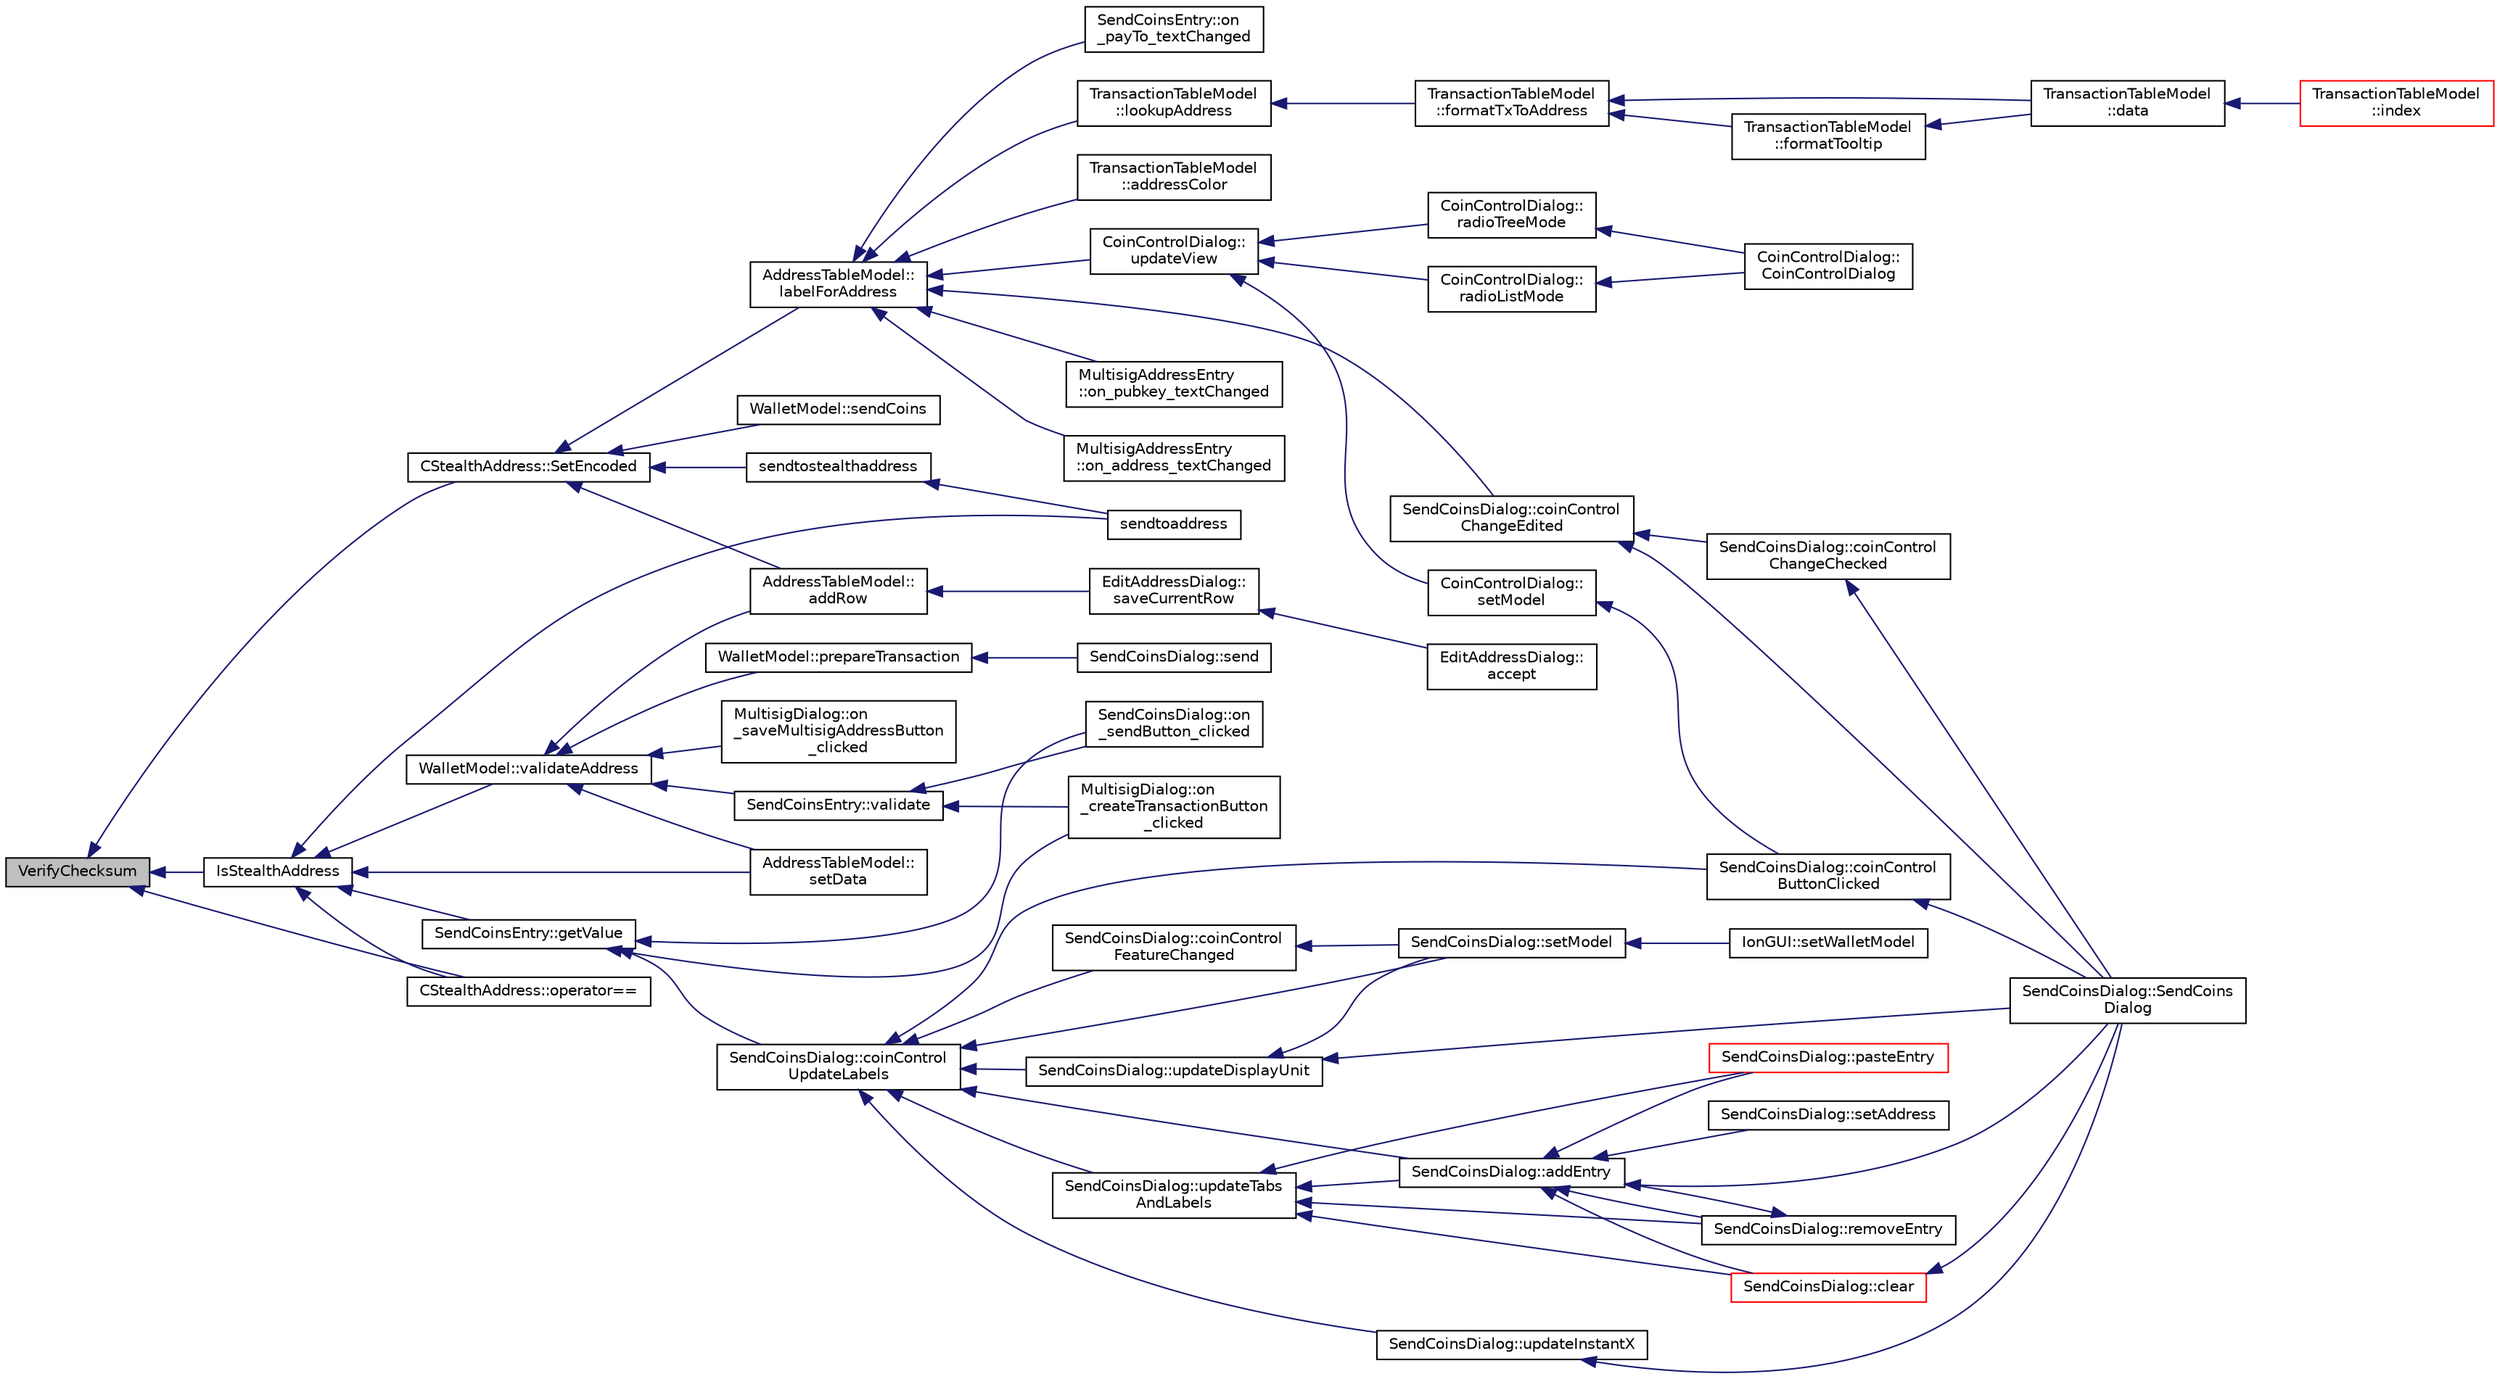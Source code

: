 digraph "VerifyChecksum"
{
  edge [fontname="Helvetica",fontsize="10",labelfontname="Helvetica",labelfontsize="10"];
  node [fontname="Helvetica",fontsize="10",shape=record];
  rankdir="LR";
  Node118 [label="VerifyChecksum",height=0.2,width=0.4,color="black", fillcolor="grey75", style="filled", fontcolor="black"];
  Node118 -> Node119 [dir="back",color="midnightblue",fontsize="10",style="solid",fontname="Helvetica"];
  Node119 [label="CStealthAddress::SetEncoded",height=0.2,width=0.4,color="black", fillcolor="white", style="filled",URL="$d6/d37/class_c_stealth_address.html#aa3f4655dced125bf698c208b6e7ac4b8"];
  Node119 -> Node120 [dir="back",color="midnightblue",fontsize="10",style="solid",fontname="Helvetica"];
  Node120 [label="AddressTableModel::\laddRow",height=0.2,width=0.4,color="black", fillcolor="white", style="filled",URL="$d9/ded/class_address_table_model.html#a08ab9ae401a18d193f0e39551de81280"];
  Node120 -> Node121 [dir="back",color="midnightblue",fontsize="10",style="solid",fontname="Helvetica"];
  Node121 [label="EditAddressDialog::\lsaveCurrentRow",height=0.2,width=0.4,color="black", fillcolor="white", style="filled",URL="$da/db7/class_edit_address_dialog.html#a8494a551799cd1f4c253e557424c206c"];
  Node121 -> Node122 [dir="back",color="midnightblue",fontsize="10",style="solid",fontname="Helvetica"];
  Node122 [label="EditAddressDialog::\laccept",height=0.2,width=0.4,color="black", fillcolor="white", style="filled",URL="$da/db7/class_edit_address_dialog.html#ac52b71129806bccf6533d0e9441393b6"];
  Node119 -> Node123 [dir="back",color="midnightblue",fontsize="10",style="solid",fontname="Helvetica"];
  Node123 [label="AddressTableModel::\llabelForAddress",height=0.2,width=0.4,color="black", fillcolor="white", style="filled",URL="$d9/ded/class_address_table_model.html#afcdbfc17ac480f5a57382cbcf096ccb3"];
  Node123 -> Node124 [dir="back",color="midnightblue",fontsize="10",style="solid",fontname="Helvetica"];
  Node124 [label="CoinControlDialog::\lupdateView",height=0.2,width=0.4,color="black", fillcolor="white", style="filled",URL="$dd/dfb/class_coin_control_dialog.html#aadea33050e5c1efd5eae8d2fcfa721f9"];
  Node124 -> Node125 [dir="back",color="midnightblue",fontsize="10",style="solid",fontname="Helvetica"];
  Node125 [label="CoinControlDialog::\lsetModel",height=0.2,width=0.4,color="black", fillcolor="white", style="filled",URL="$dd/dfb/class_coin_control_dialog.html#a4c34a48574814089c54f763a22f5317a"];
  Node125 -> Node126 [dir="back",color="midnightblue",fontsize="10",style="solid",fontname="Helvetica"];
  Node126 [label="SendCoinsDialog::coinControl\lButtonClicked",height=0.2,width=0.4,color="black", fillcolor="white", style="filled",URL="$d6/de6/class_send_coins_dialog.html#a59d757d9e4bea5b380eb480fd79cfb49"];
  Node126 -> Node127 [dir="back",color="midnightblue",fontsize="10",style="solid",fontname="Helvetica"];
  Node127 [label="SendCoinsDialog::SendCoins\lDialog",height=0.2,width=0.4,color="black", fillcolor="white", style="filled",URL="$d6/de6/class_send_coins_dialog.html#a0df5bc29d1df68eda44826651afc595f"];
  Node124 -> Node128 [dir="back",color="midnightblue",fontsize="10",style="solid",fontname="Helvetica"];
  Node128 [label="CoinControlDialog::\lradioTreeMode",height=0.2,width=0.4,color="black", fillcolor="white", style="filled",URL="$dd/dfb/class_coin_control_dialog.html#a1990d478f3ffba666c358a4f1bd395ec"];
  Node128 -> Node129 [dir="back",color="midnightblue",fontsize="10",style="solid",fontname="Helvetica"];
  Node129 [label="CoinControlDialog::\lCoinControlDialog",height=0.2,width=0.4,color="black", fillcolor="white", style="filled",URL="$dd/dfb/class_coin_control_dialog.html#a0945e59c25f956fdab199dbaf252eff5"];
  Node124 -> Node130 [dir="back",color="midnightblue",fontsize="10",style="solid",fontname="Helvetica"];
  Node130 [label="CoinControlDialog::\lradioListMode",height=0.2,width=0.4,color="black", fillcolor="white", style="filled",URL="$dd/dfb/class_coin_control_dialog.html#a775c6d290cb63667a434b09072094533"];
  Node130 -> Node129 [dir="back",color="midnightblue",fontsize="10",style="solid",fontname="Helvetica"];
  Node123 -> Node131 [dir="back",color="midnightblue",fontsize="10",style="solid",fontname="Helvetica"];
  Node131 [label="MultisigAddressEntry\l::on_pubkey_textChanged",height=0.2,width=0.4,color="black", fillcolor="white", style="filled",URL="$da/d39/class_multisig_address_entry.html#addaaabad7c692f4be0255d3969ccb6c0"];
  Node123 -> Node132 [dir="back",color="midnightblue",fontsize="10",style="solid",fontname="Helvetica"];
  Node132 [label="MultisigAddressEntry\l::on_address_textChanged",height=0.2,width=0.4,color="black", fillcolor="white", style="filled",URL="$da/d39/class_multisig_address_entry.html#a0a0e76713ced1bab5e59dd81546a7de8"];
  Node123 -> Node133 [dir="back",color="midnightblue",fontsize="10",style="solid",fontname="Helvetica"];
  Node133 [label="SendCoinsDialog::coinControl\lChangeEdited",height=0.2,width=0.4,color="black", fillcolor="white", style="filled",URL="$d6/de6/class_send_coins_dialog.html#a1f419f2381bce2ae9b4a7bd140f25a4e"];
  Node133 -> Node127 [dir="back",color="midnightblue",fontsize="10",style="solid",fontname="Helvetica"];
  Node133 -> Node134 [dir="back",color="midnightblue",fontsize="10",style="solid",fontname="Helvetica"];
  Node134 [label="SendCoinsDialog::coinControl\lChangeChecked",height=0.2,width=0.4,color="black", fillcolor="white", style="filled",URL="$d6/de6/class_send_coins_dialog.html#a21224b0dedf14f7a6c05174bff9dea65"];
  Node134 -> Node127 [dir="back",color="midnightblue",fontsize="10",style="solid",fontname="Helvetica"];
  Node123 -> Node135 [dir="back",color="midnightblue",fontsize="10",style="solid",fontname="Helvetica"];
  Node135 [label="SendCoinsEntry::on\l_payTo_textChanged",height=0.2,width=0.4,color="black", fillcolor="white", style="filled",URL="$d0/dbc/class_send_coins_entry.html#a73088d2789e8ced5de3a0597fb1f30c5"];
  Node123 -> Node136 [dir="back",color="midnightblue",fontsize="10",style="solid",fontname="Helvetica"];
  Node136 [label="TransactionTableModel\l::lookupAddress",height=0.2,width=0.4,color="black", fillcolor="white", style="filled",URL="$d7/dfe/class_transaction_table_model.html#af13204a63b9901c0d9aeb9f43f915001"];
  Node136 -> Node137 [dir="back",color="midnightblue",fontsize="10",style="solid",fontname="Helvetica"];
  Node137 [label="TransactionTableModel\l::formatTxToAddress",height=0.2,width=0.4,color="black", fillcolor="white", style="filled",URL="$d7/dfe/class_transaction_table_model.html#ada92bead83848f3ec231833e5964c27f"];
  Node137 -> Node138 [dir="back",color="midnightblue",fontsize="10",style="solid",fontname="Helvetica"];
  Node138 [label="TransactionTableModel\l::formatTooltip",height=0.2,width=0.4,color="black", fillcolor="white", style="filled",URL="$d7/dfe/class_transaction_table_model.html#a535a0f50a4404a73194e02c3c09e13c0"];
  Node138 -> Node139 [dir="back",color="midnightblue",fontsize="10",style="solid",fontname="Helvetica"];
  Node139 [label="TransactionTableModel\l::data",height=0.2,width=0.4,color="black", fillcolor="white", style="filled",URL="$d7/dfe/class_transaction_table_model.html#a02173c31b6014bff182e320217e30e10"];
  Node139 -> Node140 [dir="back",color="midnightblue",fontsize="10",style="solid",fontname="Helvetica"];
  Node140 [label="TransactionTableModel\l::index",height=0.2,width=0.4,color="red", fillcolor="white", style="filled",URL="$d7/dfe/class_transaction_table_model.html#af3a9a49314f80268a77a704f7f028905"];
  Node137 -> Node139 [dir="back",color="midnightblue",fontsize="10",style="solid",fontname="Helvetica"];
  Node123 -> Node148 [dir="back",color="midnightblue",fontsize="10",style="solid",fontname="Helvetica"];
  Node148 [label="TransactionTableModel\l::addressColor",height=0.2,width=0.4,color="black", fillcolor="white", style="filled",URL="$d7/dfe/class_transaction_table_model.html#a4350aca09ceca354956d9a00514c627a"];
  Node119 -> Node149 [dir="back",color="midnightblue",fontsize="10",style="solid",fontname="Helvetica"];
  Node149 [label="WalletModel::sendCoins",height=0.2,width=0.4,color="black", fillcolor="white", style="filled",URL="$d4/d27/class_wallet_model.html#a053fb3ff2b8b0347f83e6bb591126746"];
  Node119 -> Node150 [dir="back",color="midnightblue",fontsize="10",style="solid",fontname="Helvetica"];
  Node150 [label="sendtostealthaddress",height=0.2,width=0.4,color="black", fillcolor="white", style="filled",URL="$df/d1d/rpcwallet_8cpp.html#ad901105908c7eea072067a49643a906e"];
  Node150 -> Node151 [dir="back",color="midnightblue",fontsize="10",style="solid",fontname="Helvetica"];
  Node151 [label="sendtoaddress",height=0.2,width=0.4,color="black", fillcolor="white", style="filled",URL="$df/d1d/rpcwallet_8cpp.html#a134064858f9cfa4775a6ae34cac2b133"];
  Node118 -> Node152 [dir="back",color="midnightblue",fontsize="10",style="solid",fontname="Helvetica"];
  Node152 [label="IsStealthAddress",height=0.2,width=0.4,color="black", fillcolor="white", style="filled",URL="$d4/d43/stealth_8h.html#a26c89afcb720e8b1a9c9dadaee26757b"];
  Node152 -> Node153 [dir="back",color="midnightblue",fontsize="10",style="solid",fontname="Helvetica"];
  Node153 [label="AddressTableModel::\lsetData",height=0.2,width=0.4,color="black", fillcolor="white", style="filled",URL="$d9/ded/class_address_table_model.html#a5c6bd467fd1fc499d126fe2b7380ce5c"];
  Node152 -> Node154 [dir="back",color="midnightblue",fontsize="10",style="solid",fontname="Helvetica"];
  Node154 [label="SendCoinsEntry::getValue",height=0.2,width=0.4,color="black", fillcolor="white", style="filled",URL="$d0/dbc/class_send_coins_entry.html#af36fb0ed9e2e07079c1a982b31e793c8"];
  Node154 -> Node155 [dir="back",color="midnightblue",fontsize="10",style="solid",fontname="Helvetica"];
  Node155 [label="MultisigDialog::on\l_createTransactionButton\l_clicked",height=0.2,width=0.4,color="black", fillcolor="white", style="filled",URL="$d4/df4/class_multisig_dialog.html#a172ad3ad87e2e756aae8e93e5febb855"];
  Node154 -> Node156 [dir="back",color="midnightblue",fontsize="10",style="solid",fontname="Helvetica"];
  Node156 [label="SendCoinsDialog::on\l_sendButton_clicked",height=0.2,width=0.4,color="black", fillcolor="white", style="filled",URL="$d6/de6/class_send_coins_dialog.html#a2cab7cf9ea5040b9e2189297f7d3c764"];
  Node154 -> Node157 [dir="back",color="midnightblue",fontsize="10",style="solid",fontname="Helvetica"];
  Node157 [label="SendCoinsDialog::coinControl\lUpdateLabels",height=0.2,width=0.4,color="black", fillcolor="white", style="filled",URL="$d6/de6/class_send_coins_dialog.html#ae4f429aabcaf309aa314b90049be2a74"];
  Node157 -> Node158 [dir="back",color="midnightblue",fontsize="10",style="solid",fontname="Helvetica"];
  Node158 [label="SendCoinsDialog::setModel",height=0.2,width=0.4,color="black", fillcolor="white", style="filled",URL="$d6/de6/class_send_coins_dialog.html#a73a6c1b1850a334ee652ac167713a2aa"];
  Node158 -> Node142 [dir="back",color="midnightblue",fontsize="10",style="solid",fontname="Helvetica"];
  Node142 [label="IonGUI::setWalletModel",height=0.2,width=0.4,color="black", fillcolor="white", style="filled",URL="$dc/d0b/class_ion_g_u_i.html#a37f87db65498b036d387c705a749c45d",tooltip="Set the wallet model. "];
  Node157 -> Node159 [dir="back",color="midnightblue",fontsize="10",style="solid",fontname="Helvetica"];
  Node159 [label="SendCoinsDialog::addEntry",height=0.2,width=0.4,color="black", fillcolor="white", style="filled",URL="$d6/de6/class_send_coins_dialog.html#a3d680a76b967641115c6ff2fa83fb62a"];
  Node159 -> Node127 [dir="back",color="midnightblue",fontsize="10",style="solid",fontname="Helvetica"];
  Node159 -> Node160 [dir="back",color="midnightblue",fontsize="10",style="solid",fontname="Helvetica"];
  Node160 [label="SendCoinsDialog::clear",height=0.2,width=0.4,color="red", fillcolor="white", style="filled",URL="$d6/de6/class_send_coins_dialog.html#a127bddff45f49ff5e6e263efe218ae26"];
  Node160 -> Node127 [dir="back",color="midnightblue",fontsize="10",style="solid",fontname="Helvetica"];
  Node159 -> Node163 [dir="back",color="midnightblue",fontsize="10",style="solid",fontname="Helvetica"];
  Node163 [label="SendCoinsDialog::removeEntry",height=0.2,width=0.4,color="black", fillcolor="white", style="filled",URL="$d6/de6/class_send_coins_dialog.html#aabd82a79bd2358493f36425f1d62136b"];
  Node163 -> Node159 [dir="back",color="midnightblue",fontsize="10",style="solid",fontname="Helvetica"];
  Node159 -> Node164 [dir="back",color="midnightblue",fontsize="10",style="solid",fontname="Helvetica"];
  Node164 [label="SendCoinsDialog::setAddress",height=0.2,width=0.4,color="black", fillcolor="white", style="filled",URL="$d6/de6/class_send_coins_dialog.html#a920b2dbf121ca3cfac2adc56e96295f8"];
  Node159 -> Node165 [dir="back",color="midnightblue",fontsize="10",style="solid",fontname="Helvetica"];
  Node165 [label="SendCoinsDialog::pasteEntry",height=0.2,width=0.4,color="red", fillcolor="white", style="filled",URL="$d6/de6/class_send_coins_dialog.html#a4440d15ced5d217baaad33a17d56b409"];
  Node157 -> Node169 [dir="back",color="midnightblue",fontsize="10",style="solid",fontname="Helvetica"];
  Node169 [label="SendCoinsDialog::updateTabs\lAndLabels",height=0.2,width=0.4,color="black", fillcolor="white", style="filled",URL="$d6/de6/class_send_coins_dialog.html#a3b834c739f7d02d8086a2bf58525c5f0"];
  Node169 -> Node160 [dir="back",color="midnightblue",fontsize="10",style="solid",fontname="Helvetica"];
  Node169 -> Node159 [dir="back",color="midnightblue",fontsize="10",style="solid",fontname="Helvetica"];
  Node169 -> Node163 [dir="back",color="midnightblue",fontsize="10",style="solid",fontname="Helvetica"];
  Node169 -> Node165 [dir="back",color="midnightblue",fontsize="10",style="solid",fontname="Helvetica"];
  Node157 -> Node170 [dir="back",color="midnightblue",fontsize="10",style="solid",fontname="Helvetica"];
  Node170 [label="SendCoinsDialog::updateDisplayUnit",height=0.2,width=0.4,color="black", fillcolor="white", style="filled",URL="$d6/de6/class_send_coins_dialog.html#a74815ad8502b126200b6fd2e59e9f042"];
  Node170 -> Node127 [dir="back",color="midnightblue",fontsize="10",style="solid",fontname="Helvetica"];
  Node170 -> Node158 [dir="back",color="midnightblue",fontsize="10",style="solid",fontname="Helvetica"];
  Node157 -> Node171 [dir="back",color="midnightblue",fontsize="10",style="solid",fontname="Helvetica"];
  Node171 [label="SendCoinsDialog::updateInstantX",height=0.2,width=0.4,color="black", fillcolor="white", style="filled",URL="$d6/de6/class_send_coins_dialog.html#a2ef7a77ae3a6525d062e010dc414b950"];
  Node171 -> Node127 [dir="back",color="midnightblue",fontsize="10",style="solid",fontname="Helvetica"];
  Node157 -> Node172 [dir="back",color="midnightblue",fontsize="10",style="solid",fontname="Helvetica"];
  Node172 [label="SendCoinsDialog::coinControl\lFeatureChanged",height=0.2,width=0.4,color="black", fillcolor="white", style="filled",URL="$d6/de6/class_send_coins_dialog.html#af13ddd00abec4f060632d887b5e838a3"];
  Node172 -> Node158 [dir="back",color="midnightblue",fontsize="10",style="solid",fontname="Helvetica"];
  Node157 -> Node126 [dir="back",color="midnightblue",fontsize="10",style="solid",fontname="Helvetica"];
  Node152 -> Node173 [dir="back",color="midnightblue",fontsize="10",style="solid",fontname="Helvetica"];
  Node173 [label="WalletModel::validateAddress",height=0.2,width=0.4,color="black", fillcolor="white", style="filled",URL="$d4/d27/class_wallet_model.html#a04604615253aeaae1253b1412a70a1f7"];
  Node173 -> Node153 [dir="back",color="midnightblue",fontsize="10",style="solid",fontname="Helvetica"];
  Node173 -> Node120 [dir="back",color="midnightblue",fontsize="10",style="solid",fontname="Helvetica"];
  Node173 -> Node174 [dir="back",color="midnightblue",fontsize="10",style="solid",fontname="Helvetica"];
  Node174 [label="MultisigDialog::on\l_saveMultisigAddressButton\l_clicked",height=0.2,width=0.4,color="black", fillcolor="white", style="filled",URL="$d4/df4/class_multisig_dialog.html#a95c9278296354b38696d72eeb62dc09d"];
  Node173 -> Node175 [dir="back",color="midnightblue",fontsize="10",style="solid",fontname="Helvetica"];
  Node175 [label="SendCoinsEntry::validate",height=0.2,width=0.4,color="black", fillcolor="white", style="filled",URL="$d0/dbc/class_send_coins_entry.html#ab77df95fe77e9a001190cd4dabe0dfec"];
  Node175 -> Node155 [dir="back",color="midnightblue",fontsize="10",style="solid",fontname="Helvetica"];
  Node175 -> Node156 [dir="back",color="midnightblue",fontsize="10",style="solid",fontname="Helvetica"];
  Node173 -> Node176 [dir="back",color="midnightblue",fontsize="10",style="solid",fontname="Helvetica"];
  Node176 [label="WalletModel::prepareTransaction",height=0.2,width=0.4,color="black", fillcolor="white", style="filled",URL="$d4/d27/class_wallet_model.html#a8abc851901c7c7343ebfb5a8e5fc0154"];
  Node176 -> Node177 [dir="back",color="midnightblue",fontsize="10",style="solid",fontname="Helvetica"];
  Node177 [label="SendCoinsDialog::send",height=0.2,width=0.4,color="black", fillcolor="white", style="filled",URL="$d6/de6/class_send_coins_dialog.html#afd8d436a16ea7dba1276e8fdfdc8b2d3"];
  Node152 -> Node151 [dir="back",color="midnightblue",fontsize="10",style="solid",fontname="Helvetica"];
  Node152 -> Node178 [dir="back",color="midnightblue",fontsize="10",style="solid",fontname="Helvetica"];
  Node178 [label="CStealthAddress::operator==",height=0.2,width=0.4,color="black", fillcolor="white", style="filled",URL="$d6/d37/class_c_stealth_address.html#aafdb2534bed64a42a3e3147a997514eb"];
  Node118 -> Node178 [dir="back",color="midnightblue",fontsize="10",style="solid",fontname="Helvetica"];
}
